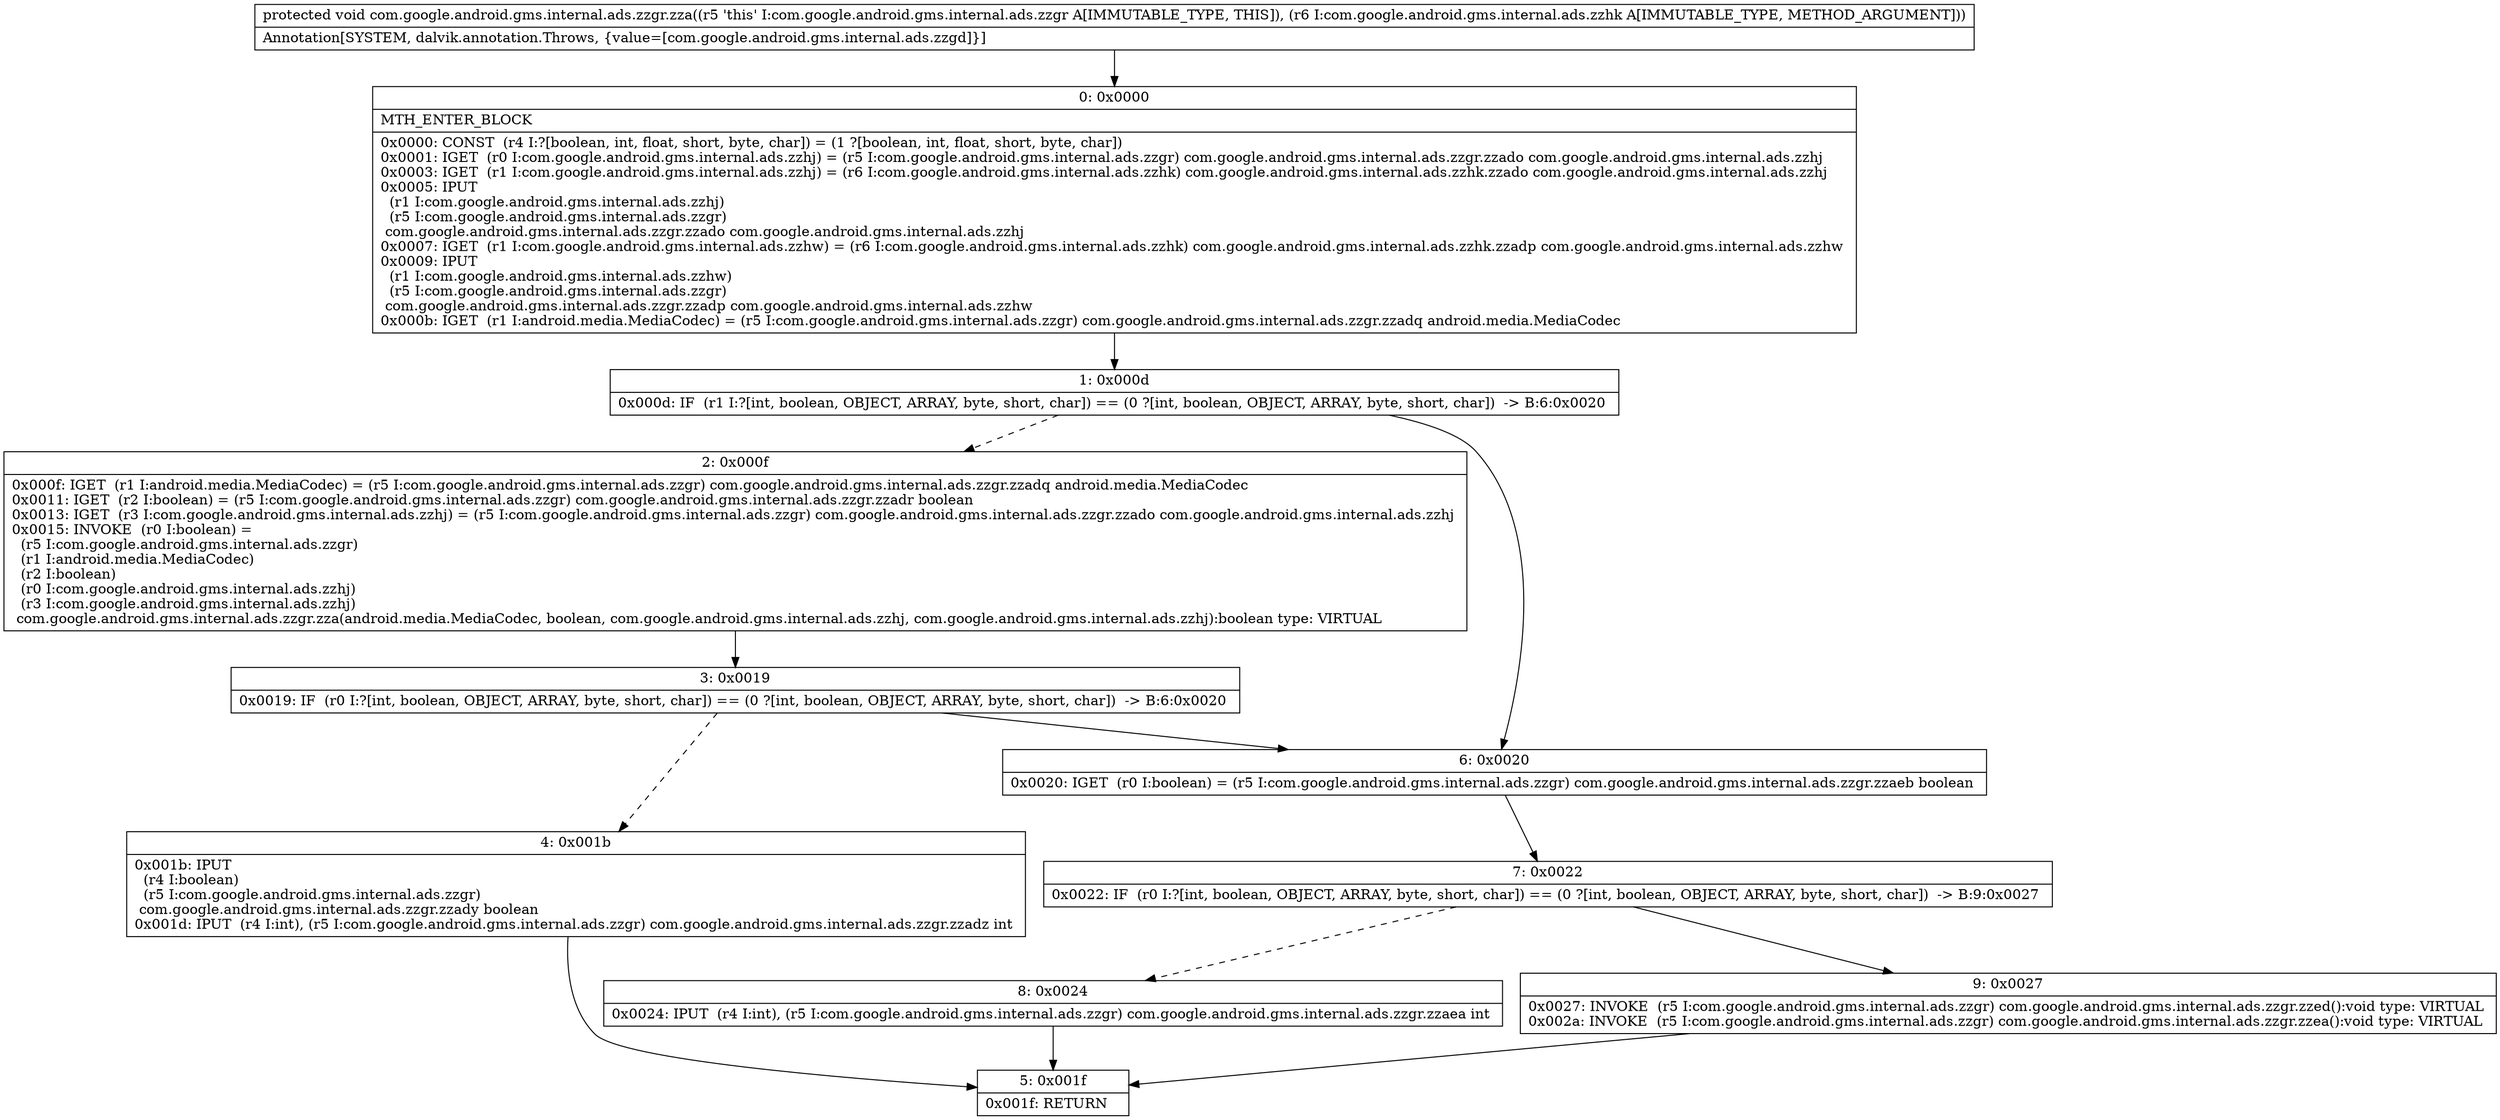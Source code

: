 digraph "CFG forcom.google.android.gms.internal.ads.zzgr.zza(Lcom\/google\/android\/gms\/internal\/ads\/zzhk;)V" {
Node_0 [shape=record,label="{0\:\ 0x0000|MTH_ENTER_BLOCK\l|0x0000: CONST  (r4 I:?[boolean, int, float, short, byte, char]) = (1 ?[boolean, int, float, short, byte, char]) \l0x0001: IGET  (r0 I:com.google.android.gms.internal.ads.zzhj) = (r5 I:com.google.android.gms.internal.ads.zzgr) com.google.android.gms.internal.ads.zzgr.zzado com.google.android.gms.internal.ads.zzhj \l0x0003: IGET  (r1 I:com.google.android.gms.internal.ads.zzhj) = (r6 I:com.google.android.gms.internal.ads.zzhk) com.google.android.gms.internal.ads.zzhk.zzado com.google.android.gms.internal.ads.zzhj \l0x0005: IPUT  \l  (r1 I:com.google.android.gms.internal.ads.zzhj)\l  (r5 I:com.google.android.gms.internal.ads.zzgr)\l com.google.android.gms.internal.ads.zzgr.zzado com.google.android.gms.internal.ads.zzhj \l0x0007: IGET  (r1 I:com.google.android.gms.internal.ads.zzhw) = (r6 I:com.google.android.gms.internal.ads.zzhk) com.google.android.gms.internal.ads.zzhk.zzadp com.google.android.gms.internal.ads.zzhw \l0x0009: IPUT  \l  (r1 I:com.google.android.gms.internal.ads.zzhw)\l  (r5 I:com.google.android.gms.internal.ads.zzgr)\l com.google.android.gms.internal.ads.zzgr.zzadp com.google.android.gms.internal.ads.zzhw \l0x000b: IGET  (r1 I:android.media.MediaCodec) = (r5 I:com.google.android.gms.internal.ads.zzgr) com.google.android.gms.internal.ads.zzgr.zzadq android.media.MediaCodec \l}"];
Node_1 [shape=record,label="{1\:\ 0x000d|0x000d: IF  (r1 I:?[int, boolean, OBJECT, ARRAY, byte, short, char]) == (0 ?[int, boolean, OBJECT, ARRAY, byte, short, char])  \-\> B:6:0x0020 \l}"];
Node_2 [shape=record,label="{2\:\ 0x000f|0x000f: IGET  (r1 I:android.media.MediaCodec) = (r5 I:com.google.android.gms.internal.ads.zzgr) com.google.android.gms.internal.ads.zzgr.zzadq android.media.MediaCodec \l0x0011: IGET  (r2 I:boolean) = (r5 I:com.google.android.gms.internal.ads.zzgr) com.google.android.gms.internal.ads.zzgr.zzadr boolean \l0x0013: IGET  (r3 I:com.google.android.gms.internal.ads.zzhj) = (r5 I:com.google.android.gms.internal.ads.zzgr) com.google.android.gms.internal.ads.zzgr.zzado com.google.android.gms.internal.ads.zzhj \l0x0015: INVOKE  (r0 I:boolean) = \l  (r5 I:com.google.android.gms.internal.ads.zzgr)\l  (r1 I:android.media.MediaCodec)\l  (r2 I:boolean)\l  (r0 I:com.google.android.gms.internal.ads.zzhj)\l  (r3 I:com.google.android.gms.internal.ads.zzhj)\l com.google.android.gms.internal.ads.zzgr.zza(android.media.MediaCodec, boolean, com.google.android.gms.internal.ads.zzhj, com.google.android.gms.internal.ads.zzhj):boolean type: VIRTUAL \l}"];
Node_3 [shape=record,label="{3\:\ 0x0019|0x0019: IF  (r0 I:?[int, boolean, OBJECT, ARRAY, byte, short, char]) == (0 ?[int, boolean, OBJECT, ARRAY, byte, short, char])  \-\> B:6:0x0020 \l}"];
Node_4 [shape=record,label="{4\:\ 0x001b|0x001b: IPUT  \l  (r4 I:boolean)\l  (r5 I:com.google.android.gms.internal.ads.zzgr)\l com.google.android.gms.internal.ads.zzgr.zzady boolean \l0x001d: IPUT  (r4 I:int), (r5 I:com.google.android.gms.internal.ads.zzgr) com.google.android.gms.internal.ads.zzgr.zzadz int \l}"];
Node_5 [shape=record,label="{5\:\ 0x001f|0x001f: RETURN   \l}"];
Node_6 [shape=record,label="{6\:\ 0x0020|0x0020: IGET  (r0 I:boolean) = (r5 I:com.google.android.gms.internal.ads.zzgr) com.google.android.gms.internal.ads.zzgr.zzaeb boolean \l}"];
Node_7 [shape=record,label="{7\:\ 0x0022|0x0022: IF  (r0 I:?[int, boolean, OBJECT, ARRAY, byte, short, char]) == (0 ?[int, boolean, OBJECT, ARRAY, byte, short, char])  \-\> B:9:0x0027 \l}"];
Node_8 [shape=record,label="{8\:\ 0x0024|0x0024: IPUT  (r4 I:int), (r5 I:com.google.android.gms.internal.ads.zzgr) com.google.android.gms.internal.ads.zzgr.zzaea int \l}"];
Node_9 [shape=record,label="{9\:\ 0x0027|0x0027: INVOKE  (r5 I:com.google.android.gms.internal.ads.zzgr) com.google.android.gms.internal.ads.zzgr.zzed():void type: VIRTUAL \l0x002a: INVOKE  (r5 I:com.google.android.gms.internal.ads.zzgr) com.google.android.gms.internal.ads.zzgr.zzea():void type: VIRTUAL \l}"];
MethodNode[shape=record,label="{protected void com.google.android.gms.internal.ads.zzgr.zza((r5 'this' I:com.google.android.gms.internal.ads.zzgr A[IMMUTABLE_TYPE, THIS]), (r6 I:com.google.android.gms.internal.ads.zzhk A[IMMUTABLE_TYPE, METHOD_ARGUMENT]))  | Annotation[SYSTEM, dalvik.annotation.Throws, \{value=[com.google.android.gms.internal.ads.zzgd]\}]\l}"];
MethodNode -> Node_0;
Node_0 -> Node_1;
Node_1 -> Node_2[style=dashed];
Node_1 -> Node_6;
Node_2 -> Node_3;
Node_3 -> Node_4[style=dashed];
Node_3 -> Node_6;
Node_4 -> Node_5;
Node_6 -> Node_7;
Node_7 -> Node_8[style=dashed];
Node_7 -> Node_9;
Node_8 -> Node_5;
Node_9 -> Node_5;
}


